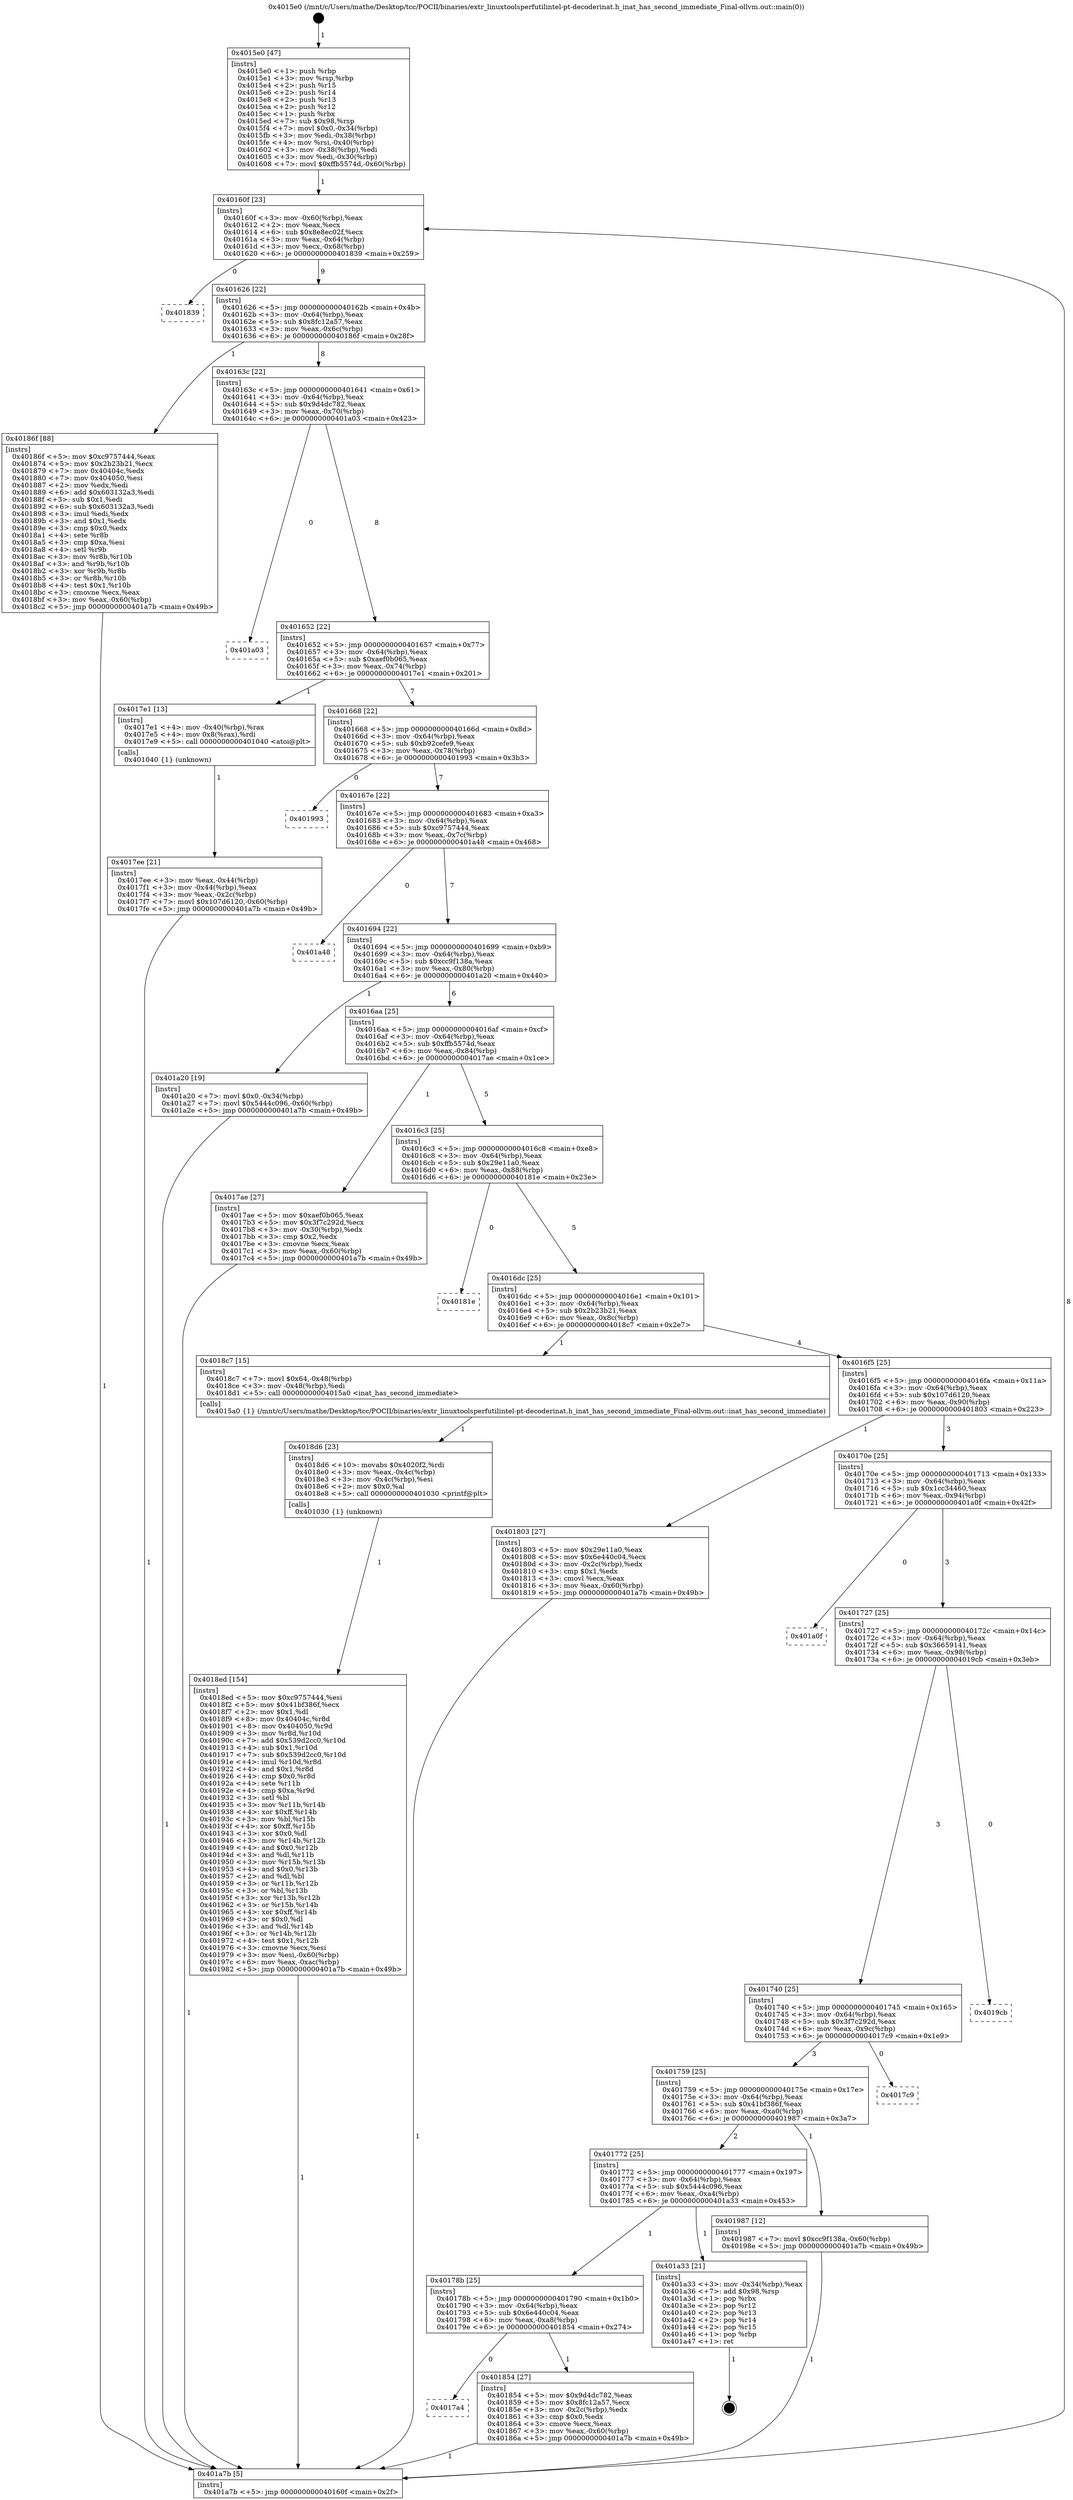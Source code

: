 digraph "0x4015e0" {
  label = "0x4015e0 (/mnt/c/Users/mathe/Desktop/tcc/POCII/binaries/extr_linuxtoolsperfutilintel-pt-decoderinat.h_inat_has_second_immediate_Final-ollvm.out::main(0))"
  labelloc = "t"
  node[shape=record]

  Entry [label="",width=0.3,height=0.3,shape=circle,fillcolor=black,style=filled]
  "0x40160f" [label="{
     0x40160f [23]\l
     | [instrs]\l
     &nbsp;&nbsp;0x40160f \<+3\>: mov -0x60(%rbp),%eax\l
     &nbsp;&nbsp;0x401612 \<+2\>: mov %eax,%ecx\l
     &nbsp;&nbsp;0x401614 \<+6\>: sub $0x8e8ec02f,%ecx\l
     &nbsp;&nbsp;0x40161a \<+3\>: mov %eax,-0x64(%rbp)\l
     &nbsp;&nbsp;0x40161d \<+3\>: mov %ecx,-0x68(%rbp)\l
     &nbsp;&nbsp;0x401620 \<+6\>: je 0000000000401839 \<main+0x259\>\l
  }"]
  "0x401839" [label="{
     0x401839\l
  }", style=dashed]
  "0x401626" [label="{
     0x401626 [22]\l
     | [instrs]\l
     &nbsp;&nbsp;0x401626 \<+5\>: jmp 000000000040162b \<main+0x4b\>\l
     &nbsp;&nbsp;0x40162b \<+3\>: mov -0x64(%rbp),%eax\l
     &nbsp;&nbsp;0x40162e \<+5\>: sub $0x8fc12a57,%eax\l
     &nbsp;&nbsp;0x401633 \<+3\>: mov %eax,-0x6c(%rbp)\l
     &nbsp;&nbsp;0x401636 \<+6\>: je 000000000040186f \<main+0x28f\>\l
  }"]
  Exit [label="",width=0.3,height=0.3,shape=circle,fillcolor=black,style=filled,peripheries=2]
  "0x40186f" [label="{
     0x40186f [88]\l
     | [instrs]\l
     &nbsp;&nbsp;0x40186f \<+5\>: mov $0xc9757444,%eax\l
     &nbsp;&nbsp;0x401874 \<+5\>: mov $0x2b23b21,%ecx\l
     &nbsp;&nbsp;0x401879 \<+7\>: mov 0x40404c,%edx\l
     &nbsp;&nbsp;0x401880 \<+7\>: mov 0x404050,%esi\l
     &nbsp;&nbsp;0x401887 \<+2\>: mov %edx,%edi\l
     &nbsp;&nbsp;0x401889 \<+6\>: add $0x603132a3,%edi\l
     &nbsp;&nbsp;0x40188f \<+3\>: sub $0x1,%edi\l
     &nbsp;&nbsp;0x401892 \<+6\>: sub $0x603132a3,%edi\l
     &nbsp;&nbsp;0x401898 \<+3\>: imul %edi,%edx\l
     &nbsp;&nbsp;0x40189b \<+3\>: and $0x1,%edx\l
     &nbsp;&nbsp;0x40189e \<+3\>: cmp $0x0,%edx\l
     &nbsp;&nbsp;0x4018a1 \<+4\>: sete %r8b\l
     &nbsp;&nbsp;0x4018a5 \<+3\>: cmp $0xa,%esi\l
     &nbsp;&nbsp;0x4018a8 \<+4\>: setl %r9b\l
     &nbsp;&nbsp;0x4018ac \<+3\>: mov %r8b,%r10b\l
     &nbsp;&nbsp;0x4018af \<+3\>: and %r9b,%r10b\l
     &nbsp;&nbsp;0x4018b2 \<+3\>: xor %r9b,%r8b\l
     &nbsp;&nbsp;0x4018b5 \<+3\>: or %r8b,%r10b\l
     &nbsp;&nbsp;0x4018b8 \<+4\>: test $0x1,%r10b\l
     &nbsp;&nbsp;0x4018bc \<+3\>: cmovne %ecx,%eax\l
     &nbsp;&nbsp;0x4018bf \<+3\>: mov %eax,-0x60(%rbp)\l
     &nbsp;&nbsp;0x4018c2 \<+5\>: jmp 0000000000401a7b \<main+0x49b\>\l
  }"]
  "0x40163c" [label="{
     0x40163c [22]\l
     | [instrs]\l
     &nbsp;&nbsp;0x40163c \<+5\>: jmp 0000000000401641 \<main+0x61\>\l
     &nbsp;&nbsp;0x401641 \<+3\>: mov -0x64(%rbp),%eax\l
     &nbsp;&nbsp;0x401644 \<+5\>: sub $0x9d4dc782,%eax\l
     &nbsp;&nbsp;0x401649 \<+3\>: mov %eax,-0x70(%rbp)\l
     &nbsp;&nbsp;0x40164c \<+6\>: je 0000000000401a03 \<main+0x423\>\l
  }"]
  "0x4018ed" [label="{
     0x4018ed [154]\l
     | [instrs]\l
     &nbsp;&nbsp;0x4018ed \<+5\>: mov $0xc9757444,%esi\l
     &nbsp;&nbsp;0x4018f2 \<+5\>: mov $0x41bf386f,%ecx\l
     &nbsp;&nbsp;0x4018f7 \<+2\>: mov $0x1,%dl\l
     &nbsp;&nbsp;0x4018f9 \<+8\>: mov 0x40404c,%r8d\l
     &nbsp;&nbsp;0x401901 \<+8\>: mov 0x404050,%r9d\l
     &nbsp;&nbsp;0x401909 \<+3\>: mov %r8d,%r10d\l
     &nbsp;&nbsp;0x40190c \<+7\>: add $0x539d2cc0,%r10d\l
     &nbsp;&nbsp;0x401913 \<+4\>: sub $0x1,%r10d\l
     &nbsp;&nbsp;0x401917 \<+7\>: sub $0x539d2cc0,%r10d\l
     &nbsp;&nbsp;0x40191e \<+4\>: imul %r10d,%r8d\l
     &nbsp;&nbsp;0x401922 \<+4\>: and $0x1,%r8d\l
     &nbsp;&nbsp;0x401926 \<+4\>: cmp $0x0,%r8d\l
     &nbsp;&nbsp;0x40192a \<+4\>: sete %r11b\l
     &nbsp;&nbsp;0x40192e \<+4\>: cmp $0xa,%r9d\l
     &nbsp;&nbsp;0x401932 \<+3\>: setl %bl\l
     &nbsp;&nbsp;0x401935 \<+3\>: mov %r11b,%r14b\l
     &nbsp;&nbsp;0x401938 \<+4\>: xor $0xff,%r14b\l
     &nbsp;&nbsp;0x40193c \<+3\>: mov %bl,%r15b\l
     &nbsp;&nbsp;0x40193f \<+4\>: xor $0xff,%r15b\l
     &nbsp;&nbsp;0x401943 \<+3\>: xor $0x0,%dl\l
     &nbsp;&nbsp;0x401946 \<+3\>: mov %r14b,%r12b\l
     &nbsp;&nbsp;0x401949 \<+4\>: and $0x0,%r12b\l
     &nbsp;&nbsp;0x40194d \<+3\>: and %dl,%r11b\l
     &nbsp;&nbsp;0x401950 \<+3\>: mov %r15b,%r13b\l
     &nbsp;&nbsp;0x401953 \<+4\>: and $0x0,%r13b\l
     &nbsp;&nbsp;0x401957 \<+2\>: and %dl,%bl\l
     &nbsp;&nbsp;0x401959 \<+3\>: or %r11b,%r12b\l
     &nbsp;&nbsp;0x40195c \<+3\>: or %bl,%r13b\l
     &nbsp;&nbsp;0x40195f \<+3\>: xor %r13b,%r12b\l
     &nbsp;&nbsp;0x401962 \<+3\>: or %r15b,%r14b\l
     &nbsp;&nbsp;0x401965 \<+4\>: xor $0xff,%r14b\l
     &nbsp;&nbsp;0x401969 \<+3\>: or $0x0,%dl\l
     &nbsp;&nbsp;0x40196c \<+3\>: and %dl,%r14b\l
     &nbsp;&nbsp;0x40196f \<+3\>: or %r14b,%r12b\l
     &nbsp;&nbsp;0x401972 \<+4\>: test $0x1,%r12b\l
     &nbsp;&nbsp;0x401976 \<+3\>: cmovne %ecx,%esi\l
     &nbsp;&nbsp;0x401979 \<+3\>: mov %esi,-0x60(%rbp)\l
     &nbsp;&nbsp;0x40197c \<+6\>: mov %eax,-0xac(%rbp)\l
     &nbsp;&nbsp;0x401982 \<+5\>: jmp 0000000000401a7b \<main+0x49b\>\l
  }"]
  "0x401a03" [label="{
     0x401a03\l
  }", style=dashed]
  "0x401652" [label="{
     0x401652 [22]\l
     | [instrs]\l
     &nbsp;&nbsp;0x401652 \<+5\>: jmp 0000000000401657 \<main+0x77\>\l
     &nbsp;&nbsp;0x401657 \<+3\>: mov -0x64(%rbp),%eax\l
     &nbsp;&nbsp;0x40165a \<+5\>: sub $0xaef0b065,%eax\l
     &nbsp;&nbsp;0x40165f \<+3\>: mov %eax,-0x74(%rbp)\l
     &nbsp;&nbsp;0x401662 \<+6\>: je 00000000004017e1 \<main+0x201\>\l
  }"]
  "0x4018d6" [label="{
     0x4018d6 [23]\l
     | [instrs]\l
     &nbsp;&nbsp;0x4018d6 \<+10\>: movabs $0x4020f2,%rdi\l
     &nbsp;&nbsp;0x4018e0 \<+3\>: mov %eax,-0x4c(%rbp)\l
     &nbsp;&nbsp;0x4018e3 \<+3\>: mov -0x4c(%rbp),%esi\l
     &nbsp;&nbsp;0x4018e6 \<+2\>: mov $0x0,%al\l
     &nbsp;&nbsp;0x4018e8 \<+5\>: call 0000000000401030 \<printf@plt\>\l
     | [calls]\l
     &nbsp;&nbsp;0x401030 \{1\} (unknown)\l
  }"]
  "0x4017e1" [label="{
     0x4017e1 [13]\l
     | [instrs]\l
     &nbsp;&nbsp;0x4017e1 \<+4\>: mov -0x40(%rbp),%rax\l
     &nbsp;&nbsp;0x4017e5 \<+4\>: mov 0x8(%rax),%rdi\l
     &nbsp;&nbsp;0x4017e9 \<+5\>: call 0000000000401040 \<atoi@plt\>\l
     | [calls]\l
     &nbsp;&nbsp;0x401040 \{1\} (unknown)\l
  }"]
  "0x401668" [label="{
     0x401668 [22]\l
     | [instrs]\l
     &nbsp;&nbsp;0x401668 \<+5\>: jmp 000000000040166d \<main+0x8d\>\l
     &nbsp;&nbsp;0x40166d \<+3\>: mov -0x64(%rbp),%eax\l
     &nbsp;&nbsp;0x401670 \<+5\>: sub $0xb92cefe9,%eax\l
     &nbsp;&nbsp;0x401675 \<+3\>: mov %eax,-0x78(%rbp)\l
     &nbsp;&nbsp;0x401678 \<+6\>: je 0000000000401993 \<main+0x3b3\>\l
  }"]
  "0x4017a4" [label="{
     0x4017a4\l
  }", style=dashed]
  "0x401993" [label="{
     0x401993\l
  }", style=dashed]
  "0x40167e" [label="{
     0x40167e [22]\l
     | [instrs]\l
     &nbsp;&nbsp;0x40167e \<+5\>: jmp 0000000000401683 \<main+0xa3\>\l
     &nbsp;&nbsp;0x401683 \<+3\>: mov -0x64(%rbp),%eax\l
     &nbsp;&nbsp;0x401686 \<+5\>: sub $0xc9757444,%eax\l
     &nbsp;&nbsp;0x40168b \<+3\>: mov %eax,-0x7c(%rbp)\l
     &nbsp;&nbsp;0x40168e \<+6\>: je 0000000000401a48 \<main+0x468\>\l
  }"]
  "0x401854" [label="{
     0x401854 [27]\l
     | [instrs]\l
     &nbsp;&nbsp;0x401854 \<+5\>: mov $0x9d4dc782,%eax\l
     &nbsp;&nbsp;0x401859 \<+5\>: mov $0x8fc12a57,%ecx\l
     &nbsp;&nbsp;0x40185e \<+3\>: mov -0x2c(%rbp),%edx\l
     &nbsp;&nbsp;0x401861 \<+3\>: cmp $0x0,%edx\l
     &nbsp;&nbsp;0x401864 \<+3\>: cmove %ecx,%eax\l
     &nbsp;&nbsp;0x401867 \<+3\>: mov %eax,-0x60(%rbp)\l
     &nbsp;&nbsp;0x40186a \<+5\>: jmp 0000000000401a7b \<main+0x49b\>\l
  }"]
  "0x401a48" [label="{
     0x401a48\l
  }", style=dashed]
  "0x401694" [label="{
     0x401694 [22]\l
     | [instrs]\l
     &nbsp;&nbsp;0x401694 \<+5\>: jmp 0000000000401699 \<main+0xb9\>\l
     &nbsp;&nbsp;0x401699 \<+3\>: mov -0x64(%rbp),%eax\l
     &nbsp;&nbsp;0x40169c \<+5\>: sub $0xcc9f138a,%eax\l
     &nbsp;&nbsp;0x4016a1 \<+3\>: mov %eax,-0x80(%rbp)\l
     &nbsp;&nbsp;0x4016a4 \<+6\>: je 0000000000401a20 \<main+0x440\>\l
  }"]
  "0x40178b" [label="{
     0x40178b [25]\l
     | [instrs]\l
     &nbsp;&nbsp;0x40178b \<+5\>: jmp 0000000000401790 \<main+0x1b0\>\l
     &nbsp;&nbsp;0x401790 \<+3\>: mov -0x64(%rbp),%eax\l
     &nbsp;&nbsp;0x401793 \<+5\>: sub $0x6e440c04,%eax\l
     &nbsp;&nbsp;0x401798 \<+6\>: mov %eax,-0xa8(%rbp)\l
     &nbsp;&nbsp;0x40179e \<+6\>: je 0000000000401854 \<main+0x274\>\l
  }"]
  "0x401a20" [label="{
     0x401a20 [19]\l
     | [instrs]\l
     &nbsp;&nbsp;0x401a20 \<+7\>: movl $0x0,-0x34(%rbp)\l
     &nbsp;&nbsp;0x401a27 \<+7\>: movl $0x5444c096,-0x60(%rbp)\l
     &nbsp;&nbsp;0x401a2e \<+5\>: jmp 0000000000401a7b \<main+0x49b\>\l
  }"]
  "0x4016aa" [label="{
     0x4016aa [25]\l
     | [instrs]\l
     &nbsp;&nbsp;0x4016aa \<+5\>: jmp 00000000004016af \<main+0xcf\>\l
     &nbsp;&nbsp;0x4016af \<+3\>: mov -0x64(%rbp),%eax\l
     &nbsp;&nbsp;0x4016b2 \<+5\>: sub $0xffb5574d,%eax\l
     &nbsp;&nbsp;0x4016b7 \<+6\>: mov %eax,-0x84(%rbp)\l
     &nbsp;&nbsp;0x4016bd \<+6\>: je 00000000004017ae \<main+0x1ce\>\l
  }"]
  "0x401a33" [label="{
     0x401a33 [21]\l
     | [instrs]\l
     &nbsp;&nbsp;0x401a33 \<+3\>: mov -0x34(%rbp),%eax\l
     &nbsp;&nbsp;0x401a36 \<+7\>: add $0x98,%rsp\l
     &nbsp;&nbsp;0x401a3d \<+1\>: pop %rbx\l
     &nbsp;&nbsp;0x401a3e \<+2\>: pop %r12\l
     &nbsp;&nbsp;0x401a40 \<+2\>: pop %r13\l
     &nbsp;&nbsp;0x401a42 \<+2\>: pop %r14\l
     &nbsp;&nbsp;0x401a44 \<+2\>: pop %r15\l
     &nbsp;&nbsp;0x401a46 \<+1\>: pop %rbp\l
     &nbsp;&nbsp;0x401a47 \<+1\>: ret\l
  }"]
  "0x4017ae" [label="{
     0x4017ae [27]\l
     | [instrs]\l
     &nbsp;&nbsp;0x4017ae \<+5\>: mov $0xaef0b065,%eax\l
     &nbsp;&nbsp;0x4017b3 \<+5\>: mov $0x3f7c292d,%ecx\l
     &nbsp;&nbsp;0x4017b8 \<+3\>: mov -0x30(%rbp),%edx\l
     &nbsp;&nbsp;0x4017bb \<+3\>: cmp $0x2,%edx\l
     &nbsp;&nbsp;0x4017be \<+3\>: cmovne %ecx,%eax\l
     &nbsp;&nbsp;0x4017c1 \<+3\>: mov %eax,-0x60(%rbp)\l
     &nbsp;&nbsp;0x4017c4 \<+5\>: jmp 0000000000401a7b \<main+0x49b\>\l
  }"]
  "0x4016c3" [label="{
     0x4016c3 [25]\l
     | [instrs]\l
     &nbsp;&nbsp;0x4016c3 \<+5\>: jmp 00000000004016c8 \<main+0xe8\>\l
     &nbsp;&nbsp;0x4016c8 \<+3\>: mov -0x64(%rbp),%eax\l
     &nbsp;&nbsp;0x4016cb \<+5\>: sub $0x29e11a0,%eax\l
     &nbsp;&nbsp;0x4016d0 \<+6\>: mov %eax,-0x88(%rbp)\l
     &nbsp;&nbsp;0x4016d6 \<+6\>: je 000000000040181e \<main+0x23e\>\l
  }"]
  "0x401a7b" [label="{
     0x401a7b [5]\l
     | [instrs]\l
     &nbsp;&nbsp;0x401a7b \<+5\>: jmp 000000000040160f \<main+0x2f\>\l
  }"]
  "0x4015e0" [label="{
     0x4015e0 [47]\l
     | [instrs]\l
     &nbsp;&nbsp;0x4015e0 \<+1\>: push %rbp\l
     &nbsp;&nbsp;0x4015e1 \<+3\>: mov %rsp,%rbp\l
     &nbsp;&nbsp;0x4015e4 \<+2\>: push %r15\l
     &nbsp;&nbsp;0x4015e6 \<+2\>: push %r14\l
     &nbsp;&nbsp;0x4015e8 \<+2\>: push %r13\l
     &nbsp;&nbsp;0x4015ea \<+2\>: push %r12\l
     &nbsp;&nbsp;0x4015ec \<+1\>: push %rbx\l
     &nbsp;&nbsp;0x4015ed \<+7\>: sub $0x98,%rsp\l
     &nbsp;&nbsp;0x4015f4 \<+7\>: movl $0x0,-0x34(%rbp)\l
     &nbsp;&nbsp;0x4015fb \<+3\>: mov %edi,-0x38(%rbp)\l
     &nbsp;&nbsp;0x4015fe \<+4\>: mov %rsi,-0x40(%rbp)\l
     &nbsp;&nbsp;0x401602 \<+3\>: mov -0x38(%rbp),%edi\l
     &nbsp;&nbsp;0x401605 \<+3\>: mov %edi,-0x30(%rbp)\l
     &nbsp;&nbsp;0x401608 \<+7\>: movl $0xffb5574d,-0x60(%rbp)\l
  }"]
  "0x4017ee" [label="{
     0x4017ee [21]\l
     | [instrs]\l
     &nbsp;&nbsp;0x4017ee \<+3\>: mov %eax,-0x44(%rbp)\l
     &nbsp;&nbsp;0x4017f1 \<+3\>: mov -0x44(%rbp),%eax\l
     &nbsp;&nbsp;0x4017f4 \<+3\>: mov %eax,-0x2c(%rbp)\l
     &nbsp;&nbsp;0x4017f7 \<+7\>: movl $0x107d6120,-0x60(%rbp)\l
     &nbsp;&nbsp;0x4017fe \<+5\>: jmp 0000000000401a7b \<main+0x49b\>\l
  }"]
  "0x401772" [label="{
     0x401772 [25]\l
     | [instrs]\l
     &nbsp;&nbsp;0x401772 \<+5\>: jmp 0000000000401777 \<main+0x197\>\l
     &nbsp;&nbsp;0x401777 \<+3\>: mov -0x64(%rbp),%eax\l
     &nbsp;&nbsp;0x40177a \<+5\>: sub $0x5444c096,%eax\l
     &nbsp;&nbsp;0x40177f \<+6\>: mov %eax,-0xa4(%rbp)\l
     &nbsp;&nbsp;0x401785 \<+6\>: je 0000000000401a33 \<main+0x453\>\l
  }"]
  "0x40181e" [label="{
     0x40181e\l
  }", style=dashed]
  "0x4016dc" [label="{
     0x4016dc [25]\l
     | [instrs]\l
     &nbsp;&nbsp;0x4016dc \<+5\>: jmp 00000000004016e1 \<main+0x101\>\l
     &nbsp;&nbsp;0x4016e1 \<+3\>: mov -0x64(%rbp),%eax\l
     &nbsp;&nbsp;0x4016e4 \<+5\>: sub $0x2b23b21,%eax\l
     &nbsp;&nbsp;0x4016e9 \<+6\>: mov %eax,-0x8c(%rbp)\l
     &nbsp;&nbsp;0x4016ef \<+6\>: je 00000000004018c7 \<main+0x2e7\>\l
  }"]
  "0x401987" [label="{
     0x401987 [12]\l
     | [instrs]\l
     &nbsp;&nbsp;0x401987 \<+7\>: movl $0xcc9f138a,-0x60(%rbp)\l
     &nbsp;&nbsp;0x40198e \<+5\>: jmp 0000000000401a7b \<main+0x49b\>\l
  }"]
  "0x4018c7" [label="{
     0x4018c7 [15]\l
     | [instrs]\l
     &nbsp;&nbsp;0x4018c7 \<+7\>: movl $0x64,-0x48(%rbp)\l
     &nbsp;&nbsp;0x4018ce \<+3\>: mov -0x48(%rbp),%edi\l
     &nbsp;&nbsp;0x4018d1 \<+5\>: call 00000000004015a0 \<inat_has_second_immediate\>\l
     | [calls]\l
     &nbsp;&nbsp;0x4015a0 \{1\} (/mnt/c/Users/mathe/Desktop/tcc/POCII/binaries/extr_linuxtoolsperfutilintel-pt-decoderinat.h_inat_has_second_immediate_Final-ollvm.out::inat_has_second_immediate)\l
  }"]
  "0x4016f5" [label="{
     0x4016f5 [25]\l
     | [instrs]\l
     &nbsp;&nbsp;0x4016f5 \<+5\>: jmp 00000000004016fa \<main+0x11a\>\l
     &nbsp;&nbsp;0x4016fa \<+3\>: mov -0x64(%rbp),%eax\l
     &nbsp;&nbsp;0x4016fd \<+5\>: sub $0x107d6120,%eax\l
     &nbsp;&nbsp;0x401702 \<+6\>: mov %eax,-0x90(%rbp)\l
     &nbsp;&nbsp;0x401708 \<+6\>: je 0000000000401803 \<main+0x223\>\l
  }"]
  "0x401759" [label="{
     0x401759 [25]\l
     | [instrs]\l
     &nbsp;&nbsp;0x401759 \<+5\>: jmp 000000000040175e \<main+0x17e\>\l
     &nbsp;&nbsp;0x40175e \<+3\>: mov -0x64(%rbp),%eax\l
     &nbsp;&nbsp;0x401761 \<+5\>: sub $0x41bf386f,%eax\l
     &nbsp;&nbsp;0x401766 \<+6\>: mov %eax,-0xa0(%rbp)\l
     &nbsp;&nbsp;0x40176c \<+6\>: je 0000000000401987 \<main+0x3a7\>\l
  }"]
  "0x401803" [label="{
     0x401803 [27]\l
     | [instrs]\l
     &nbsp;&nbsp;0x401803 \<+5\>: mov $0x29e11a0,%eax\l
     &nbsp;&nbsp;0x401808 \<+5\>: mov $0x6e440c04,%ecx\l
     &nbsp;&nbsp;0x40180d \<+3\>: mov -0x2c(%rbp),%edx\l
     &nbsp;&nbsp;0x401810 \<+3\>: cmp $0x1,%edx\l
     &nbsp;&nbsp;0x401813 \<+3\>: cmovl %ecx,%eax\l
     &nbsp;&nbsp;0x401816 \<+3\>: mov %eax,-0x60(%rbp)\l
     &nbsp;&nbsp;0x401819 \<+5\>: jmp 0000000000401a7b \<main+0x49b\>\l
  }"]
  "0x40170e" [label="{
     0x40170e [25]\l
     | [instrs]\l
     &nbsp;&nbsp;0x40170e \<+5\>: jmp 0000000000401713 \<main+0x133\>\l
     &nbsp;&nbsp;0x401713 \<+3\>: mov -0x64(%rbp),%eax\l
     &nbsp;&nbsp;0x401716 \<+5\>: sub $0x1cc34460,%eax\l
     &nbsp;&nbsp;0x40171b \<+6\>: mov %eax,-0x94(%rbp)\l
     &nbsp;&nbsp;0x401721 \<+6\>: je 0000000000401a0f \<main+0x42f\>\l
  }"]
  "0x4017c9" [label="{
     0x4017c9\l
  }", style=dashed]
  "0x401a0f" [label="{
     0x401a0f\l
  }", style=dashed]
  "0x401727" [label="{
     0x401727 [25]\l
     | [instrs]\l
     &nbsp;&nbsp;0x401727 \<+5\>: jmp 000000000040172c \<main+0x14c\>\l
     &nbsp;&nbsp;0x40172c \<+3\>: mov -0x64(%rbp),%eax\l
     &nbsp;&nbsp;0x40172f \<+5\>: sub $0x36659141,%eax\l
     &nbsp;&nbsp;0x401734 \<+6\>: mov %eax,-0x98(%rbp)\l
     &nbsp;&nbsp;0x40173a \<+6\>: je 00000000004019cb \<main+0x3eb\>\l
  }"]
  "0x401740" [label="{
     0x401740 [25]\l
     | [instrs]\l
     &nbsp;&nbsp;0x401740 \<+5\>: jmp 0000000000401745 \<main+0x165\>\l
     &nbsp;&nbsp;0x401745 \<+3\>: mov -0x64(%rbp),%eax\l
     &nbsp;&nbsp;0x401748 \<+5\>: sub $0x3f7c292d,%eax\l
     &nbsp;&nbsp;0x40174d \<+6\>: mov %eax,-0x9c(%rbp)\l
     &nbsp;&nbsp;0x401753 \<+6\>: je 00000000004017c9 \<main+0x1e9\>\l
  }"]
  "0x4019cb" [label="{
     0x4019cb\l
  }", style=dashed]
  Entry -> "0x4015e0" [label=" 1"]
  "0x40160f" -> "0x401839" [label=" 0"]
  "0x40160f" -> "0x401626" [label=" 9"]
  "0x401a33" -> Exit [label=" 1"]
  "0x401626" -> "0x40186f" [label=" 1"]
  "0x401626" -> "0x40163c" [label=" 8"]
  "0x401a20" -> "0x401a7b" [label=" 1"]
  "0x40163c" -> "0x401a03" [label=" 0"]
  "0x40163c" -> "0x401652" [label=" 8"]
  "0x401987" -> "0x401a7b" [label=" 1"]
  "0x401652" -> "0x4017e1" [label=" 1"]
  "0x401652" -> "0x401668" [label=" 7"]
  "0x4018ed" -> "0x401a7b" [label=" 1"]
  "0x401668" -> "0x401993" [label=" 0"]
  "0x401668" -> "0x40167e" [label=" 7"]
  "0x4018d6" -> "0x4018ed" [label=" 1"]
  "0x40167e" -> "0x401a48" [label=" 0"]
  "0x40167e" -> "0x401694" [label=" 7"]
  "0x4018c7" -> "0x4018d6" [label=" 1"]
  "0x401694" -> "0x401a20" [label=" 1"]
  "0x401694" -> "0x4016aa" [label=" 6"]
  "0x401854" -> "0x401a7b" [label=" 1"]
  "0x4016aa" -> "0x4017ae" [label=" 1"]
  "0x4016aa" -> "0x4016c3" [label=" 5"]
  "0x4017ae" -> "0x401a7b" [label=" 1"]
  "0x4015e0" -> "0x40160f" [label=" 1"]
  "0x401a7b" -> "0x40160f" [label=" 8"]
  "0x4017e1" -> "0x4017ee" [label=" 1"]
  "0x4017ee" -> "0x401a7b" [label=" 1"]
  "0x40178b" -> "0x4017a4" [label=" 0"]
  "0x4016c3" -> "0x40181e" [label=" 0"]
  "0x4016c3" -> "0x4016dc" [label=" 5"]
  "0x40186f" -> "0x401a7b" [label=" 1"]
  "0x4016dc" -> "0x4018c7" [label=" 1"]
  "0x4016dc" -> "0x4016f5" [label=" 4"]
  "0x401772" -> "0x40178b" [label=" 1"]
  "0x4016f5" -> "0x401803" [label=" 1"]
  "0x4016f5" -> "0x40170e" [label=" 3"]
  "0x401803" -> "0x401a7b" [label=" 1"]
  "0x40178b" -> "0x401854" [label=" 1"]
  "0x40170e" -> "0x401a0f" [label=" 0"]
  "0x40170e" -> "0x401727" [label=" 3"]
  "0x401759" -> "0x401772" [label=" 2"]
  "0x401727" -> "0x4019cb" [label=" 0"]
  "0x401727" -> "0x401740" [label=" 3"]
  "0x401759" -> "0x401987" [label=" 1"]
  "0x401740" -> "0x4017c9" [label=" 0"]
  "0x401740" -> "0x401759" [label=" 3"]
  "0x401772" -> "0x401a33" [label=" 1"]
}
